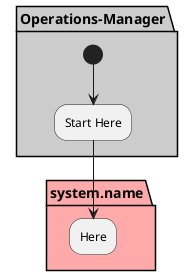 @startuml


partition "Operations-Manager"  #cccccc {
  (*) --> "Start Here"
}

partition "system.name" #ffaaaa {
  "Start Here" --> "Here"
}

@enduml
